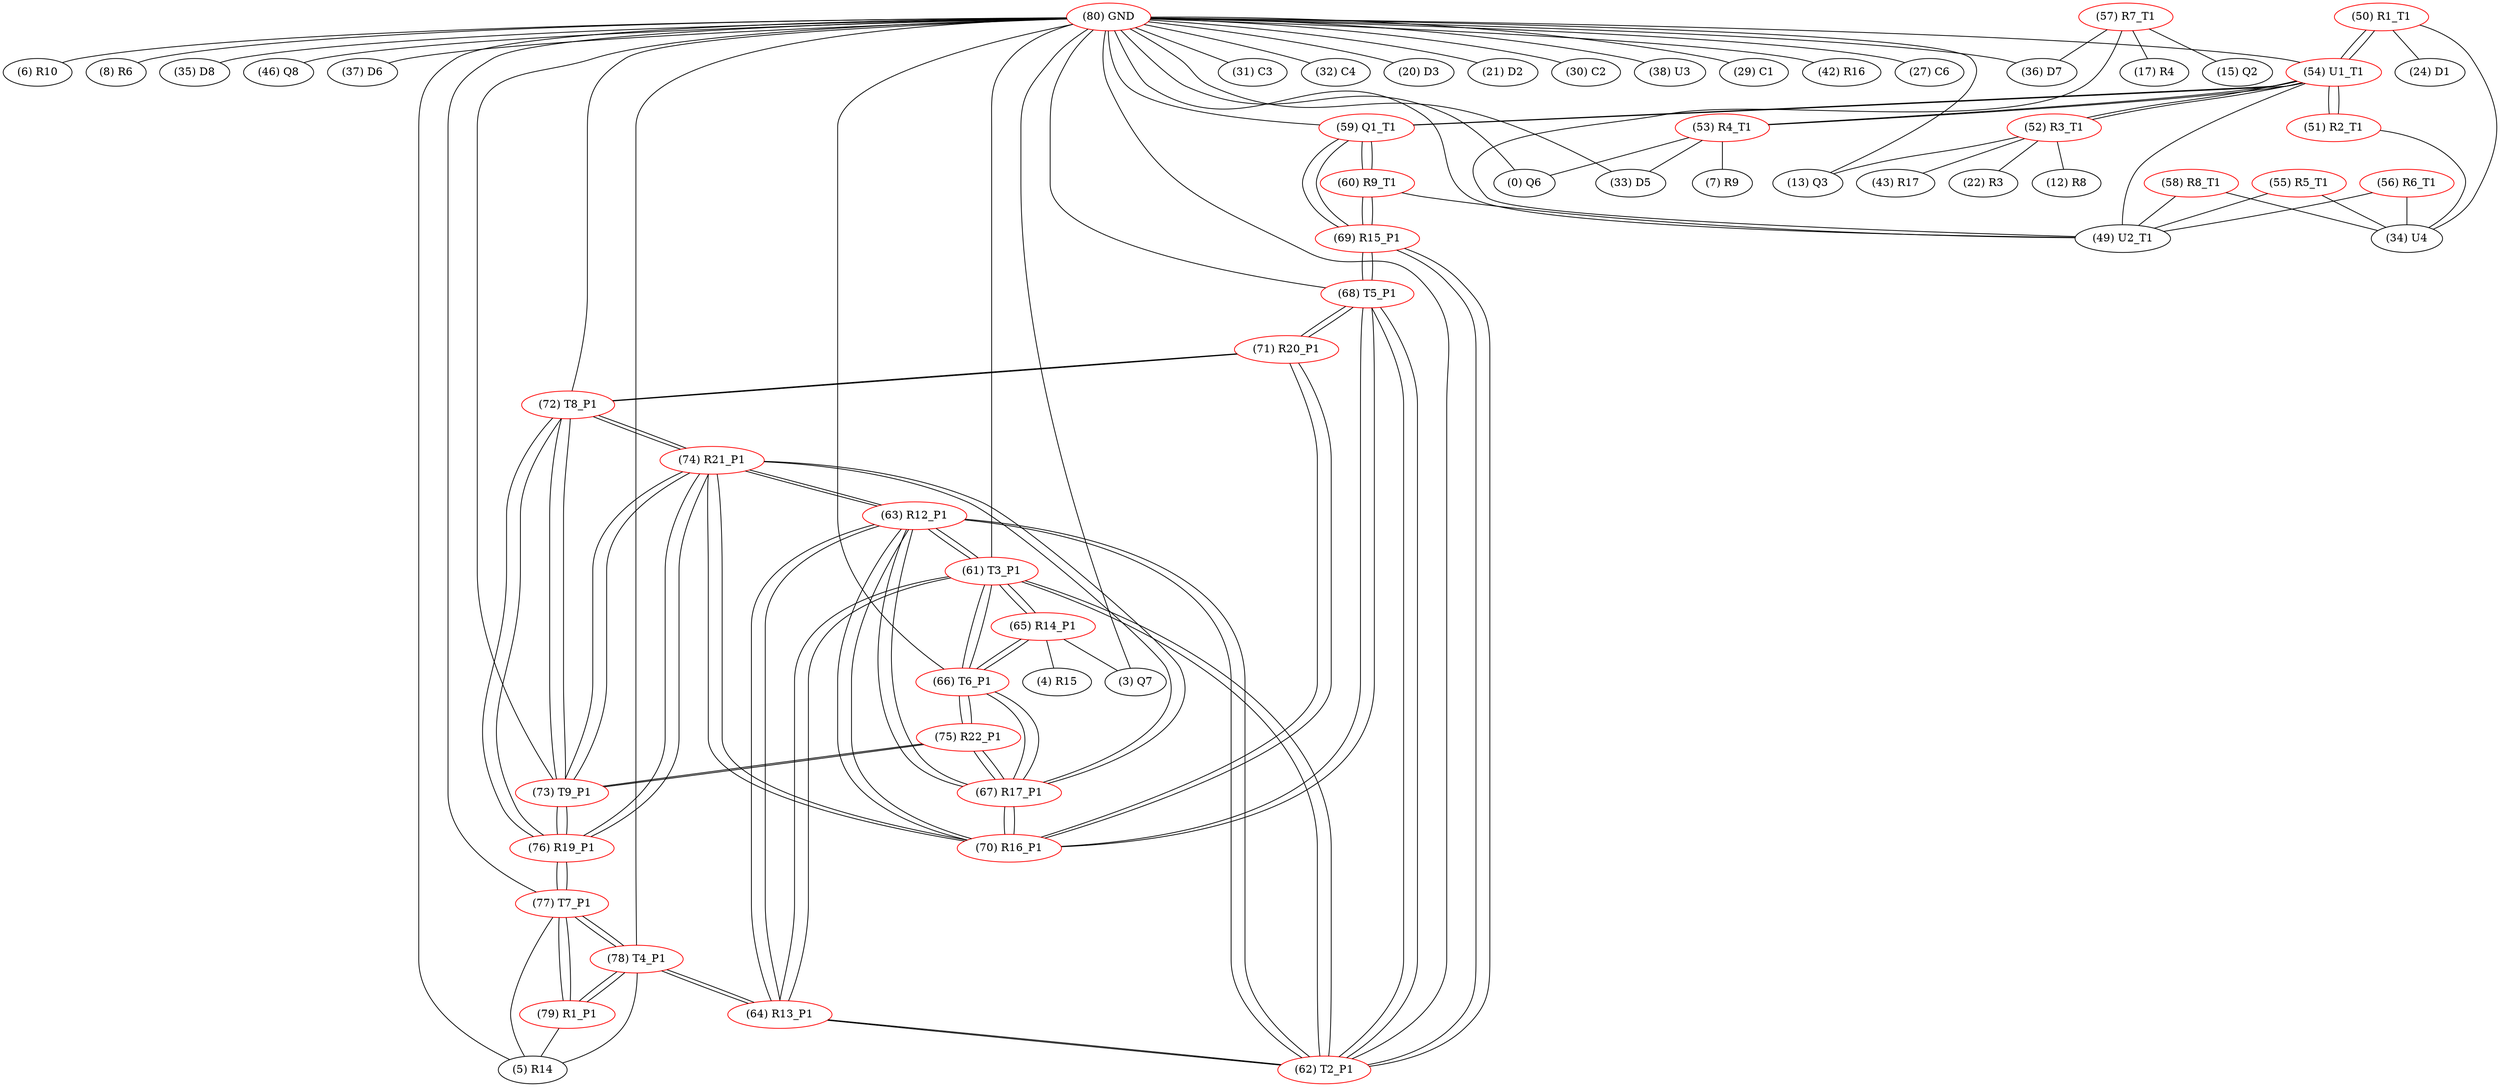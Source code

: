 graph {
	50 [label="(50) R1_T1" color=red]
	24 [label="(24) D1"]
	34 [label="(34) U4"]
	54 [label="(54) U1_T1"]
	51 [label="(51) R2_T1" color=red]
	34 [label="(34) U4"]
	54 [label="(54) U1_T1"]
	52 [label="(52) R3_T1" color=red]
	12 [label="(12) R8"]
	13 [label="(13) Q3"]
	43 [label="(43) R17"]
	22 [label="(22) R3"]
	54 [label="(54) U1_T1"]
	53 [label="(53) R4_T1" color=red]
	0 [label="(0) Q6"]
	7 [label="(7) R9"]
	33 [label="(33) D5"]
	54 [label="(54) U1_T1"]
	54 [label="(54) U1_T1" color=red]
	49 [label="(49) U2_T1"]
	52 [label="(52) R3_T1"]
	51 [label="(51) R2_T1"]
	50 [label="(50) R1_T1"]
	59 [label="(59) Q1_T1"]
	53 [label="(53) R4_T1"]
	55 [label="(55) R5_T1" color=red]
	34 [label="(34) U4"]
	49 [label="(49) U2_T1"]
	56 [label="(56) R6_T1" color=red]
	34 [label="(34) U4"]
	49 [label="(49) U2_T1"]
	57 [label="(57) R7_T1" color=red]
	17 [label="(17) R4"]
	15 [label="(15) Q2"]
	36 [label="(36) D7"]
	49 [label="(49) U2_T1"]
	58 [label="(58) R8_T1" color=red]
	34 [label="(34) U4"]
	49 [label="(49) U2_T1"]
	59 [label="(59) Q1_T1" color=red]
	54 [label="(54) U1_T1"]
	69 [label="(69) R15_P1"]
	60 [label="(60) R9_T1"]
	60 [label="(60) R9_T1" color=red]
	49 [label="(49) U2_T1"]
	69 [label="(69) R15_P1"]
	59 [label="(59) Q1_T1"]
	61 [label="(61) T3_P1" color=red]
	65 [label="(65) R14_P1"]
	66 [label="(66) T6_P1"]
	64 [label="(64) R13_P1"]
	63 [label="(63) R12_P1"]
	62 [label="(62) T2_P1"]
	62 [label="(62) T2_P1" color=red]
	64 [label="(64) R13_P1"]
	61 [label="(61) T3_P1"]
	63 [label="(63) R12_P1"]
	68 [label="(68) T5_P1"]
	69 [label="(69) R15_P1"]
	63 [label="(63) R12_P1" color=red]
	74 [label="(74) R21_P1"]
	70 [label="(70) R16_P1"]
	67 [label="(67) R17_P1"]
	64 [label="(64) R13_P1"]
	61 [label="(61) T3_P1"]
	62 [label="(62) T2_P1"]
	64 [label="(64) R13_P1" color=red]
	78 [label="(78) T4_P1"]
	61 [label="(61) T3_P1"]
	63 [label="(63) R12_P1"]
	62 [label="(62) T2_P1"]
	65 [label="(65) R14_P1" color=red]
	3 [label="(3) Q7"]
	4 [label="(4) R15"]
	61 [label="(61) T3_P1"]
	66 [label="(66) T6_P1"]
	66 [label="(66) T6_P1" color=red]
	65 [label="(65) R14_P1"]
	61 [label="(61) T3_P1"]
	75 [label="(75) R22_P1"]
	67 [label="(67) R17_P1"]
	67 [label="(67) R17_P1" color=red]
	74 [label="(74) R21_P1"]
	70 [label="(70) R16_P1"]
	63 [label="(63) R12_P1"]
	75 [label="(75) R22_P1"]
	66 [label="(66) T6_P1"]
	68 [label="(68) T5_P1" color=red]
	62 [label="(62) T2_P1"]
	69 [label="(69) R15_P1"]
	70 [label="(70) R16_P1"]
	71 [label="(71) R20_P1"]
	69 [label="(69) R15_P1" color=red]
	60 [label="(60) R9_T1"]
	59 [label="(59) Q1_T1"]
	62 [label="(62) T2_P1"]
	68 [label="(68) T5_P1"]
	70 [label="(70) R16_P1" color=red]
	74 [label="(74) R21_P1"]
	63 [label="(63) R12_P1"]
	67 [label="(67) R17_P1"]
	68 [label="(68) T5_P1"]
	71 [label="(71) R20_P1"]
	71 [label="(71) R20_P1" color=red]
	72 [label="(72) T8_P1"]
	70 [label="(70) R16_P1"]
	68 [label="(68) T5_P1"]
	72 [label="(72) T8_P1" color=red]
	73 [label="(73) T9_P1"]
	74 [label="(74) R21_P1"]
	76 [label="(76) R19_P1"]
	71 [label="(71) R20_P1"]
	73 [label="(73) T9_P1" color=red]
	75 [label="(75) R22_P1"]
	74 [label="(74) R21_P1"]
	72 [label="(72) T8_P1"]
	76 [label="(76) R19_P1"]
	74 [label="(74) R21_P1" color=red]
	70 [label="(70) R16_P1"]
	63 [label="(63) R12_P1"]
	67 [label="(67) R17_P1"]
	73 [label="(73) T9_P1"]
	72 [label="(72) T8_P1"]
	76 [label="(76) R19_P1"]
	75 [label="(75) R22_P1" color=red]
	73 [label="(73) T9_P1"]
	66 [label="(66) T6_P1"]
	67 [label="(67) R17_P1"]
	76 [label="(76) R19_P1" color=red]
	73 [label="(73) T9_P1"]
	74 [label="(74) R21_P1"]
	72 [label="(72) T8_P1"]
	77 [label="(77) T7_P1"]
	77 [label="(77) T7_P1" color=red]
	79 [label="(79) R1_P1"]
	78 [label="(78) T4_P1"]
	5 [label="(5) R14"]
	76 [label="(76) R19_P1"]
	78 [label="(78) T4_P1" color=red]
	64 [label="(64) R13_P1"]
	79 [label="(79) R1_P1"]
	77 [label="(77) T7_P1"]
	5 [label="(5) R14"]
	79 [label="(79) R1_P1" color=red]
	78 [label="(78) T4_P1"]
	77 [label="(77) T7_P1"]
	5 [label="(5) R14"]
	80 [label="(80) GND" color=red]
	31 [label="(31) C3"]
	32 [label="(32) C4"]
	20 [label="(20) D3"]
	0 [label="(0) Q6"]
	21 [label="(21) D2"]
	30 [label="(30) C2"]
	38 [label="(38) U3"]
	29 [label="(29) C1"]
	42 [label="(42) R16"]
	27 [label="(27) C6"]
	6 [label="(6) R10"]
	5 [label="(5) R14"]
	3 [label="(3) Q7"]
	13 [label="(13) Q3"]
	8 [label="(8) R6"]
	33 [label="(33) D5"]
	35 [label="(35) D8"]
	46 [label="(46) Q8"]
	36 [label="(36) D7"]
	37 [label="(37) D6"]
	54 [label="(54) U1_T1"]
	49 [label="(49) U2_T1"]
	59 [label="(59) Q1_T1"]
	61 [label="(61) T3_P1"]
	78 [label="(78) T4_P1"]
	77 [label="(77) T7_P1"]
	68 [label="(68) T5_P1"]
	73 [label="(73) T9_P1"]
	72 [label="(72) T8_P1"]
	66 [label="(66) T6_P1"]
	62 [label="(62) T2_P1"]
	50 -- 24
	50 -- 34
	50 -- 54
	51 -- 34
	51 -- 54
	52 -- 12
	52 -- 13
	52 -- 43
	52 -- 22
	52 -- 54
	53 -- 0
	53 -- 7
	53 -- 33
	53 -- 54
	54 -- 49
	54 -- 52
	54 -- 51
	54 -- 50
	54 -- 59
	54 -- 53
	55 -- 34
	55 -- 49
	56 -- 34
	56 -- 49
	57 -- 17
	57 -- 15
	57 -- 36
	57 -- 49
	58 -- 34
	58 -- 49
	59 -- 54
	59 -- 69
	59 -- 60
	60 -- 49
	60 -- 69
	60 -- 59
	61 -- 65
	61 -- 66
	61 -- 64
	61 -- 63
	61 -- 62
	62 -- 64
	62 -- 61
	62 -- 63
	62 -- 68
	62 -- 69
	63 -- 74
	63 -- 70
	63 -- 67
	63 -- 64
	63 -- 61
	63 -- 62
	64 -- 78
	64 -- 61
	64 -- 63
	64 -- 62
	65 -- 3
	65 -- 4
	65 -- 61
	65 -- 66
	66 -- 65
	66 -- 61
	66 -- 75
	66 -- 67
	67 -- 74
	67 -- 70
	67 -- 63
	67 -- 75
	67 -- 66
	68 -- 62
	68 -- 69
	68 -- 70
	68 -- 71
	69 -- 60
	69 -- 59
	69 -- 62
	69 -- 68
	70 -- 74
	70 -- 63
	70 -- 67
	70 -- 68
	70 -- 71
	71 -- 72
	71 -- 70
	71 -- 68
	72 -- 73
	72 -- 74
	72 -- 76
	72 -- 71
	73 -- 75
	73 -- 74
	73 -- 72
	73 -- 76
	74 -- 70
	74 -- 63
	74 -- 67
	74 -- 73
	74 -- 72
	74 -- 76
	75 -- 73
	75 -- 66
	75 -- 67
	76 -- 73
	76 -- 74
	76 -- 72
	76 -- 77
	77 -- 79
	77 -- 78
	77 -- 5
	77 -- 76
	78 -- 64
	78 -- 79
	78 -- 77
	78 -- 5
	79 -- 78
	79 -- 77
	79 -- 5
	80 -- 31
	80 -- 32
	80 -- 20
	80 -- 0
	80 -- 21
	80 -- 30
	80 -- 38
	80 -- 29
	80 -- 42
	80 -- 27
	80 -- 6
	80 -- 5
	80 -- 3
	80 -- 13
	80 -- 8
	80 -- 33
	80 -- 35
	80 -- 46
	80 -- 36
	80 -- 37
	80 -- 54
	80 -- 49
	80 -- 59
	80 -- 61
	80 -- 78
	80 -- 77
	80 -- 68
	80 -- 73
	80 -- 72
	80 -- 66
	80 -- 62
}